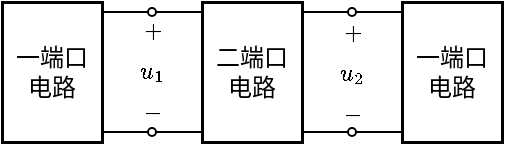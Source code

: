 <mxfile version="17.2.1" type="device"><diagram id="5rbgzLOTwC2UY9oqK9Cq" name="第 1 页"><mxGraphModel dx="405" dy="391" grid="1" gridSize="5" guides="1" tooltips="1" connect="1" arrows="1" fold="1" page="1" pageScale="1" pageWidth="827" pageHeight="1169" math="1" shadow="0"><root><mxCell id="0"/><mxCell id="1" parent="0"/><mxCell id="_tpZHG4uNnz5ES9-Bjnb-25" value="\(u_2\)" style="text;html=1;resizable=1;autosize=1;align=center;verticalAlign=middle;points=[];fillColor=none;strokeColor=none;rounded=0;comic=0;movable=1;rotatable=1;deletable=1;editable=1;connectable=0;fontSize=10;" parent="1" vertex="1"><mxGeometry x="345" y="301" width="20" height="20" as="geometry"/></mxCell><mxCell id="vnZBPzhVjVgXWo8NbZRj-25" value="" style="endArrow=none;html=1;rounded=0;fontSize=10;startSize=4;endSize=4;" parent="1" edge="1"><mxGeometry width="50" height="50" relative="1" as="geometry"><mxPoint x="230" y="280" as="sourcePoint"/><mxPoint x="253" y="280" as="targetPoint"/></mxGeometry></mxCell><mxCell id="vnZBPzhVjVgXWo8NbZRj-27" value="" style="endArrow=oval;html=1;rounded=0;fontSize=10;startSize=4;endSize=4;endFill=0;" parent="1" edge="1"><mxGeometry width="50" height="50" relative="1" as="geometry"><mxPoint x="280" y="280" as="sourcePoint"/><mxPoint x="255" y="280" as="targetPoint"/></mxGeometry></mxCell><mxCell id="vnZBPzhVjVgXWo8NbZRj-33" value="" style="endArrow=oval;html=1;rounded=0;fontSize=10;startSize=4;endSize=4;endFill=0;" parent="1" edge="1"><mxGeometry width="50" height="50" relative="1" as="geometry"><mxPoint x="280" y="340" as="sourcePoint"/><mxPoint x="255" y="340" as="targetPoint"/></mxGeometry></mxCell><mxCell id="vnZBPzhVjVgXWo8NbZRj-39" value="$$+$$" style="text;html=1;resizable=1;autosize=1;align=center;verticalAlign=middle;points=[];fillColor=none;strokeColor=none;rounded=0;movable=1;rotatable=1;deletable=1;editable=1;connectable=0;fontSize=10;" parent="1" vertex="1"><mxGeometry x="247.0" y="283" width="15" height="12" as="geometry"/></mxCell><mxCell id="vnZBPzhVjVgXWo8NbZRj-40" value="$$-$$" style="text;resizable=1;autosize=1;align=center;verticalAlign=middle;points=[];fillColor=none;strokeColor=none;rounded=0;html=1;imageAspect=1;noLabel=0;recursiveResize=1;expand=1;editable=1;movable=1;rotatable=1;deletable=1;connectable=0;comic=0;fontSize=10;" parent="1" vertex="1"><mxGeometry x="247.0" y="325" width="15" height="9" as="geometry"/></mxCell><mxCell id="vnZBPzhVjVgXWo8NbZRj-41" value="\(u_1\)" style="text;html=1;resizable=1;autosize=1;align=center;verticalAlign=middle;points=[];fillColor=none;strokeColor=none;rounded=0;comic=0;movable=1;rotatable=1;deletable=1;editable=1;connectable=0;fontSize=10;" parent="1" vertex="1"><mxGeometry x="245" y="300" width="20" height="20" as="geometry"/></mxCell><mxCell id="bXhRz9zdWTw2_m6RRyU6-28" value="二端口&lt;br&gt;电路" style="rounded=0;whiteSpace=wrap;html=1;strokeWidth=1.5;connectable=0;" parent="1" vertex="1"><mxGeometry x="280" y="275" width="50" height="70" as="geometry"/></mxCell><mxCell id="_tpZHG4uNnz5ES9-Bjnb-15" value="" style="endArrow=none;html=1;rounded=0;" parent="1" edge="1"><mxGeometry width="50" height="50" relative="1" as="geometry"><mxPoint x="230" y="340" as="sourcePoint"/><mxPoint x="253" y="340" as="targetPoint"/></mxGeometry></mxCell><mxCell id="_tpZHG4uNnz5ES9-Bjnb-19" value="" style="endArrow=oval;html=1;rounded=0;fontSize=10;startSize=4;endSize=4;endFill=0;" parent="1" edge="1"><mxGeometry width="50" height="50" relative="1" as="geometry"><mxPoint x="330" y="280" as="sourcePoint"/><mxPoint x="355" y="280" as="targetPoint"/></mxGeometry></mxCell><mxCell id="_tpZHG4uNnz5ES9-Bjnb-22" value="" style="endArrow=oval;html=1;rounded=0;fontSize=10;startSize=4;endSize=4;endFill=0;" parent="1" edge="1"><mxGeometry width="50" height="50" relative="1" as="geometry"><mxPoint x="330" y="340" as="sourcePoint"/><mxPoint x="355" y="340" as="targetPoint"/></mxGeometry></mxCell><mxCell id="_tpZHG4uNnz5ES9-Bjnb-23" value="$$+$$" style="text;html=1;resizable=1;autosize=1;align=center;verticalAlign=middle;points=[];fillColor=none;strokeColor=none;rounded=0;movable=1;rotatable=1;deletable=1;editable=1;connectable=0;fontSize=10;" parent="1" vertex="1"><mxGeometry x="347" y="284" width="15" height="12" as="geometry"/></mxCell><mxCell id="_tpZHG4uNnz5ES9-Bjnb-24" value="$$-$$" style="text;resizable=1;autosize=1;align=center;verticalAlign=middle;points=[];fillColor=none;strokeColor=none;rounded=0;html=1;imageAspect=1;noLabel=0;recursiveResize=1;expand=1;editable=1;movable=1;rotatable=1;deletable=1;connectable=0;comic=0;fontSize=10;" parent="1" vertex="1"><mxGeometry x="347" y="326" width="15" height="9" as="geometry"/></mxCell><mxCell id="_tpZHG4uNnz5ES9-Bjnb-34" value="" style="endArrow=none;html=1;rounded=0;startSize=4;endSize=2;jumpSize=6;" parent="1" edge="1"><mxGeometry width="50" height="50" relative="1" as="geometry"><mxPoint x="357" y="280" as="sourcePoint"/><mxPoint x="380" y="280" as="targetPoint"/></mxGeometry></mxCell><mxCell id="_tpZHG4uNnz5ES9-Bjnb-35" value="" style="endArrow=none;html=1;rounded=0;startSize=4;endSize=2;jumpSize=6;" parent="1" edge="1"><mxGeometry width="50" height="50" relative="1" as="geometry"><mxPoint x="357" y="340" as="sourcePoint"/><mxPoint x="380" y="340" as="targetPoint"/></mxGeometry></mxCell><mxCell id="rMZ-z1hbXpha2fl3RBgX-1" value="一端口&lt;br&gt;电路" style="rounded=0;whiteSpace=wrap;html=1;strokeWidth=1.5;connectable=0;" vertex="1" parent="1"><mxGeometry x="180" y="275" width="50" height="70" as="geometry"/></mxCell><mxCell id="rMZ-z1hbXpha2fl3RBgX-2" value="一端口&lt;br&gt;电路" style="rounded=0;whiteSpace=wrap;html=1;strokeWidth=1.5;connectable=0;" vertex="1" parent="1"><mxGeometry x="380" y="275" width="50" height="70" as="geometry"/></mxCell></root></mxGraphModel></diagram></mxfile>